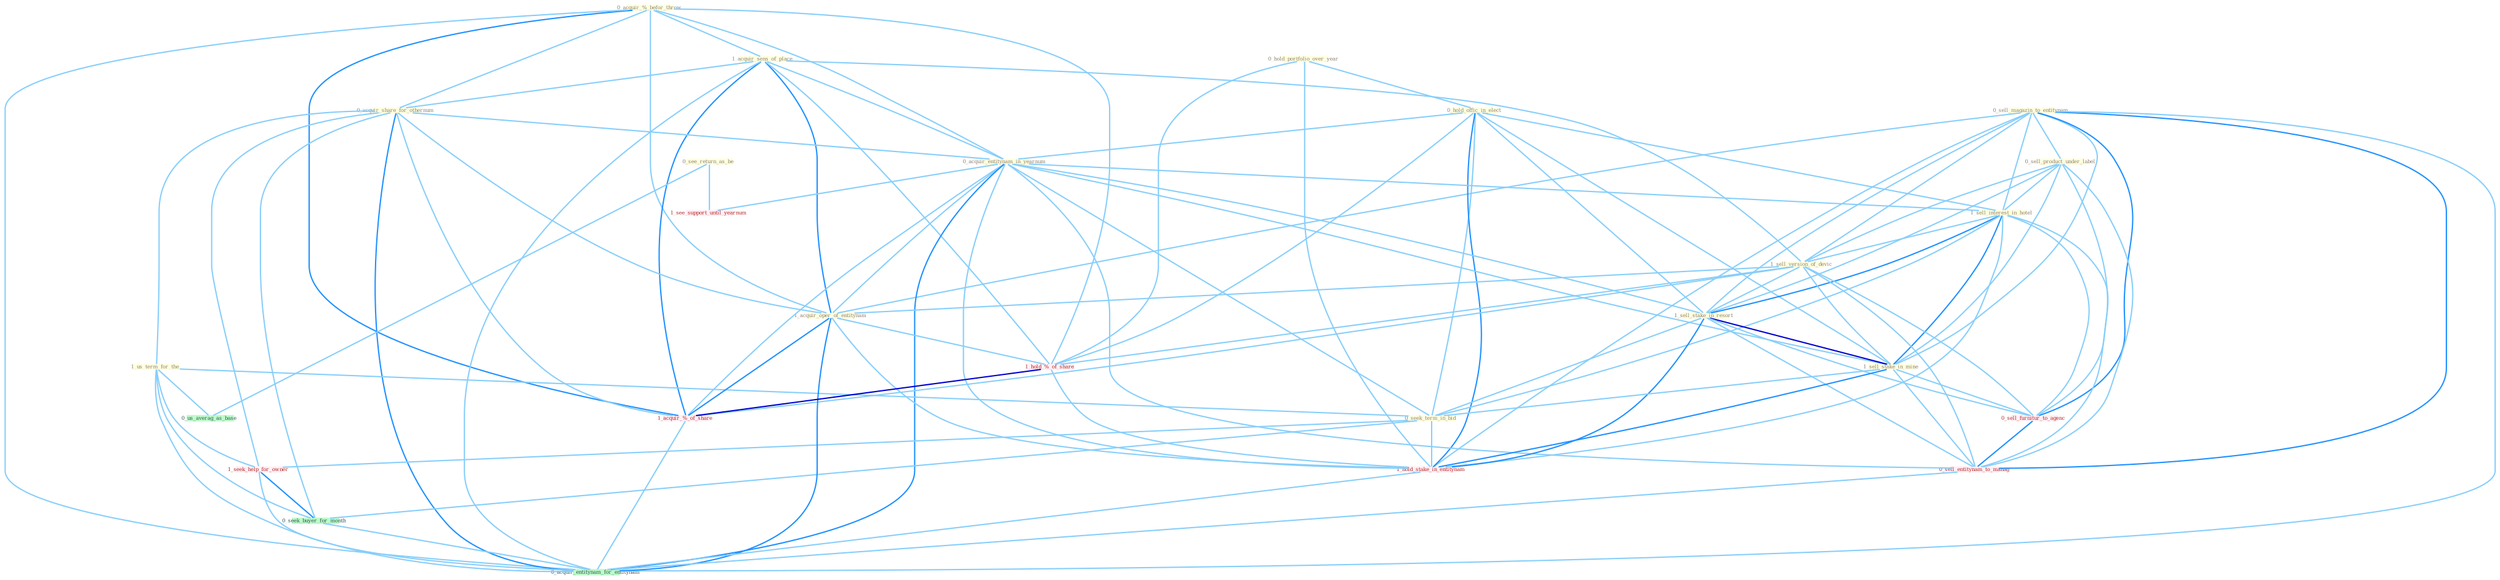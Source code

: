 Graph G{ 
    node
    [shape=polygon,style=filled,width=.5,height=.06,color="#BDFCC9",fixedsize=true,fontsize=4,
    fontcolor="#2f4f4f"];
    {node
    [color="#ffffe0", fontcolor="#8b7d6b"] "0_acquir_%_befor_throw " "0_sell_magazin_to_entitynam " "0_hold_portfolio_over_year " "1_acquir_sens_of_place " "0_hold_offic_in_elect " "0_acquir_share_for_othernum " "0_acquir_entitynam_in_yearnum " "0_sell_product_under_label " "1_us_term_for_the " "1_sell_interest_in_hotel " "1_sell_version_of_devic " "1_sell_stake_in_resort " "1_sell_stake_in_mine " "0_seek_term_in_bid " "0_see_return_as_be " "1_acquir_oper_of_entitynam "}
{node [color="#fff0f5", fontcolor="#b22222"] "1_hold_%_of_share " "1_hold_stake_in_entitynam " "1_seek_help_for_owner " "1_acquir_%_of_share " "1_see_support_until_yearnum " "0_sell_furnitur_to_agenc " "0_sell_entitynam_to_manag "}
edge [color="#B0E2FF"];

	"0_acquir_%_befor_throw " -- "1_acquir_sens_of_place " [w="1", color="#87cefa" ];
	"0_acquir_%_befor_throw " -- "0_acquir_share_for_othernum " [w="1", color="#87cefa" ];
	"0_acquir_%_befor_throw " -- "0_acquir_entitynam_in_yearnum " [w="1", color="#87cefa" ];
	"0_acquir_%_befor_throw " -- "1_acquir_oper_of_entitynam " [w="1", color="#87cefa" ];
	"0_acquir_%_befor_throw " -- "1_hold_%_of_share " [w="1", color="#87cefa" ];
	"0_acquir_%_befor_throw " -- "1_acquir_%_of_share " [w="2", color="#1e90ff" , len=0.8];
	"0_acquir_%_befor_throw " -- "0_acquir_entitynam_for_entitynam " [w="1", color="#87cefa" ];
	"0_sell_magazin_to_entitynam " -- "0_sell_product_under_label " [w="1", color="#87cefa" ];
	"0_sell_magazin_to_entitynam " -- "1_sell_interest_in_hotel " [w="1", color="#87cefa" ];
	"0_sell_magazin_to_entitynam " -- "1_sell_version_of_devic " [w="1", color="#87cefa" ];
	"0_sell_magazin_to_entitynam " -- "1_sell_stake_in_resort " [w="1", color="#87cefa" ];
	"0_sell_magazin_to_entitynam " -- "1_sell_stake_in_mine " [w="1", color="#87cefa" ];
	"0_sell_magazin_to_entitynam " -- "1_acquir_oper_of_entitynam " [w="1", color="#87cefa" ];
	"0_sell_magazin_to_entitynam " -- "1_hold_stake_in_entitynam " [w="1", color="#87cefa" ];
	"0_sell_magazin_to_entitynam " -- "0_sell_furnitur_to_agenc " [w="2", color="#1e90ff" , len=0.8];
	"0_sell_magazin_to_entitynam " -- "0_sell_entitynam_to_manag " [w="2", color="#1e90ff" , len=0.8];
	"0_sell_magazin_to_entitynam " -- "0_acquir_entitynam_for_entitynam " [w="1", color="#87cefa" ];
	"0_hold_portfolio_over_year " -- "0_hold_offic_in_elect " [w="1", color="#87cefa" ];
	"0_hold_portfolio_over_year " -- "1_hold_%_of_share " [w="1", color="#87cefa" ];
	"0_hold_portfolio_over_year " -- "1_hold_stake_in_entitynam " [w="1", color="#87cefa" ];
	"1_acquir_sens_of_place " -- "0_acquir_share_for_othernum " [w="1", color="#87cefa" ];
	"1_acquir_sens_of_place " -- "0_acquir_entitynam_in_yearnum " [w="1", color="#87cefa" ];
	"1_acquir_sens_of_place " -- "1_sell_version_of_devic " [w="1", color="#87cefa" ];
	"1_acquir_sens_of_place " -- "1_acquir_oper_of_entitynam " [w="2", color="#1e90ff" , len=0.8];
	"1_acquir_sens_of_place " -- "1_hold_%_of_share " [w="1", color="#87cefa" ];
	"1_acquir_sens_of_place " -- "1_acquir_%_of_share " [w="2", color="#1e90ff" , len=0.8];
	"1_acquir_sens_of_place " -- "0_acquir_entitynam_for_entitynam " [w="1", color="#87cefa" ];
	"0_hold_offic_in_elect " -- "0_acquir_entitynam_in_yearnum " [w="1", color="#87cefa" ];
	"0_hold_offic_in_elect " -- "1_sell_interest_in_hotel " [w="1", color="#87cefa" ];
	"0_hold_offic_in_elect " -- "1_sell_stake_in_resort " [w="1", color="#87cefa" ];
	"0_hold_offic_in_elect " -- "1_sell_stake_in_mine " [w="1", color="#87cefa" ];
	"0_hold_offic_in_elect " -- "0_seek_term_in_bid " [w="1", color="#87cefa" ];
	"0_hold_offic_in_elect " -- "1_hold_%_of_share " [w="1", color="#87cefa" ];
	"0_hold_offic_in_elect " -- "1_hold_stake_in_entitynam " [w="2", color="#1e90ff" , len=0.8];
	"0_acquir_share_for_othernum " -- "0_acquir_entitynam_in_yearnum " [w="1", color="#87cefa" ];
	"0_acquir_share_for_othernum " -- "1_us_term_for_the " [w="1", color="#87cefa" ];
	"0_acquir_share_for_othernum " -- "1_acquir_oper_of_entitynam " [w="1", color="#87cefa" ];
	"0_acquir_share_for_othernum " -- "1_seek_help_for_owner " [w="1", color="#87cefa" ];
	"0_acquir_share_for_othernum " -- "0_seek_buyer_for_month " [w="1", color="#87cefa" ];
	"0_acquir_share_for_othernum " -- "1_acquir_%_of_share " [w="1", color="#87cefa" ];
	"0_acquir_share_for_othernum " -- "0_acquir_entitynam_for_entitynam " [w="2", color="#1e90ff" , len=0.8];
	"0_acquir_entitynam_in_yearnum " -- "1_sell_interest_in_hotel " [w="1", color="#87cefa" ];
	"0_acquir_entitynam_in_yearnum " -- "1_sell_stake_in_resort " [w="1", color="#87cefa" ];
	"0_acquir_entitynam_in_yearnum " -- "1_sell_stake_in_mine " [w="1", color="#87cefa" ];
	"0_acquir_entitynam_in_yearnum " -- "0_seek_term_in_bid " [w="1", color="#87cefa" ];
	"0_acquir_entitynam_in_yearnum " -- "1_acquir_oper_of_entitynam " [w="1", color="#87cefa" ];
	"0_acquir_entitynam_in_yearnum " -- "1_hold_stake_in_entitynam " [w="1", color="#87cefa" ];
	"0_acquir_entitynam_in_yearnum " -- "1_acquir_%_of_share " [w="1", color="#87cefa" ];
	"0_acquir_entitynam_in_yearnum " -- "1_see_support_until_yearnum " [w="1", color="#87cefa" ];
	"0_acquir_entitynam_in_yearnum " -- "0_sell_entitynam_to_manag " [w="1", color="#87cefa" ];
	"0_acquir_entitynam_in_yearnum " -- "0_acquir_entitynam_for_entitynam " [w="2", color="#1e90ff" , len=0.8];
	"0_sell_product_under_label " -- "1_sell_interest_in_hotel " [w="1", color="#87cefa" ];
	"0_sell_product_under_label " -- "1_sell_version_of_devic " [w="1", color="#87cefa" ];
	"0_sell_product_under_label " -- "1_sell_stake_in_resort " [w="1", color="#87cefa" ];
	"0_sell_product_under_label " -- "1_sell_stake_in_mine " [w="1", color="#87cefa" ];
	"0_sell_product_under_label " -- "0_sell_furnitur_to_agenc " [w="1", color="#87cefa" ];
	"0_sell_product_under_label " -- "0_sell_entitynam_to_manag " [w="1", color="#87cefa" ];
	"1_us_term_for_the " -- "0_seek_term_in_bid " [w="1", color="#87cefa" ];
	"1_us_term_for_the " -- "1_seek_help_for_owner " [w="1", color="#87cefa" ];
	"1_us_term_for_the " -- "0_seek_buyer_for_month " [w="1", color="#87cefa" ];
	"1_us_term_for_the " -- "0_us_averag_as_base " [w="1", color="#87cefa" ];
	"1_us_term_for_the " -- "0_acquir_entitynam_for_entitynam " [w="1", color="#87cefa" ];
	"1_sell_interest_in_hotel " -- "1_sell_version_of_devic " [w="1", color="#87cefa" ];
	"1_sell_interest_in_hotel " -- "1_sell_stake_in_resort " [w="2", color="#1e90ff" , len=0.8];
	"1_sell_interest_in_hotel " -- "1_sell_stake_in_mine " [w="2", color="#1e90ff" , len=0.8];
	"1_sell_interest_in_hotel " -- "0_seek_term_in_bid " [w="1", color="#87cefa" ];
	"1_sell_interest_in_hotel " -- "1_hold_stake_in_entitynam " [w="1", color="#87cefa" ];
	"1_sell_interest_in_hotel " -- "0_sell_furnitur_to_agenc " [w="1", color="#87cefa" ];
	"1_sell_interest_in_hotel " -- "0_sell_entitynam_to_manag " [w="1", color="#87cefa" ];
	"1_sell_version_of_devic " -- "1_sell_stake_in_resort " [w="1", color="#87cefa" ];
	"1_sell_version_of_devic " -- "1_sell_stake_in_mine " [w="1", color="#87cefa" ];
	"1_sell_version_of_devic " -- "1_acquir_oper_of_entitynam " [w="1", color="#87cefa" ];
	"1_sell_version_of_devic " -- "1_hold_%_of_share " [w="1", color="#87cefa" ];
	"1_sell_version_of_devic " -- "1_acquir_%_of_share " [w="1", color="#87cefa" ];
	"1_sell_version_of_devic " -- "0_sell_furnitur_to_agenc " [w="1", color="#87cefa" ];
	"1_sell_version_of_devic " -- "0_sell_entitynam_to_manag " [w="1", color="#87cefa" ];
	"1_sell_stake_in_resort " -- "1_sell_stake_in_mine " [w="3", color="#0000cd" , len=0.6];
	"1_sell_stake_in_resort " -- "0_seek_term_in_bid " [w="1", color="#87cefa" ];
	"1_sell_stake_in_resort " -- "1_hold_stake_in_entitynam " [w="2", color="#1e90ff" , len=0.8];
	"1_sell_stake_in_resort " -- "0_sell_furnitur_to_agenc " [w="1", color="#87cefa" ];
	"1_sell_stake_in_resort " -- "0_sell_entitynam_to_manag " [w="1", color="#87cefa" ];
	"1_sell_stake_in_mine " -- "0_seek_term_in_bid " [w="1", color="#87cefa" ];
	"1_sell_stake_in_mine " -- "1_hold_stake_in_entitynam " [w="2", color="#1e90ff" , len=0.8];
	"1_sell_stake_in_mine " -- "0_sell_furnitur_to_agenc " [w="1", color="#87cefa" ];
	"1_sell_stake_in_mine " -- "0_sell_entitynam_to_manag " [w="1", color="#87cefa" ];
	"0_seek_term_in_bid " -- "1_hold_stake_in_entitynam " [w="1", color="#87cefa" ];
	"0_seek_term_in_bid " -- "1_seek_help_for_owner " [w="1", color="#87cefa" ];
	"0_seek_term_in_bid " -- "0_seek_buyer_for_month " [w="1", color="#87cefa" ];
	"0_see_return_as_be " -- "1_see_support_until_yearnum " [w="1", color="#87cefa" ];
	"0_see_return_as_be " -- "0_us_averag_as_base " [w="1", color="#87cefa" ];
	"1_acquir_oper_of_entitynam " -- "1_hold_%_of_share " [w="1", color="#87cefa" ];
	"1_acquir_oper_of_entitynam " -- "1_hold_stake_in_entitynam " [w="1", color="#87cefa" ];
	"1_acquir_oper_of_entitynam " -- "1_acquir_%_of_share " [w="2", color="#1e90ff" , len=0.8];
	"1_acquir_oper_of_entitynam " -- "0_acquir_entitynam_for_entitynam " [w="2", color="#1e90ff" , len=0.8];
	"1_hold_%_of_share " -- "1_hold_stake_in_entitynam " [w="1", color="#87cefa" ];
	"1_hold_%_of_share " -- "1_acquir_%_of_share " [w="3", color="#0000cd" , len=0.6];
	"1_hold_stake_in_entitynam " -- "0_acquir_entitynam_for_entitynam " [w="1", color="#87cefa" ];
	"1_seek_help_for_owner " -- "0_seek_buyer_for_month " [w="2", color="#1e90ff" , len=0.8];
	"1_seek_help_for_owner " -- "0_acquir_entitynam_for_entitynam " [w="1", color="#87cefa" ];
	"0_seek_buyer_for_month " -- "0_acquir_entitynam_for_entitynam " [w="1", color="#87cefa" ];
	"1_acquir_%_of_share " -- "0_acquir_entitynam_for_entitynam " [w="1", color="#87cefa" ];
	"0_sell_furnitur_to_agenc " -- "0_sell_entitynam_to_manag " [w="2", color="#1e90ff" , len=0.8];
	"0_sell_entitynam_to_manag " -- "0_acquir_entitynam_for_entitynam " [w="1", color="#87cefa" ];
}
